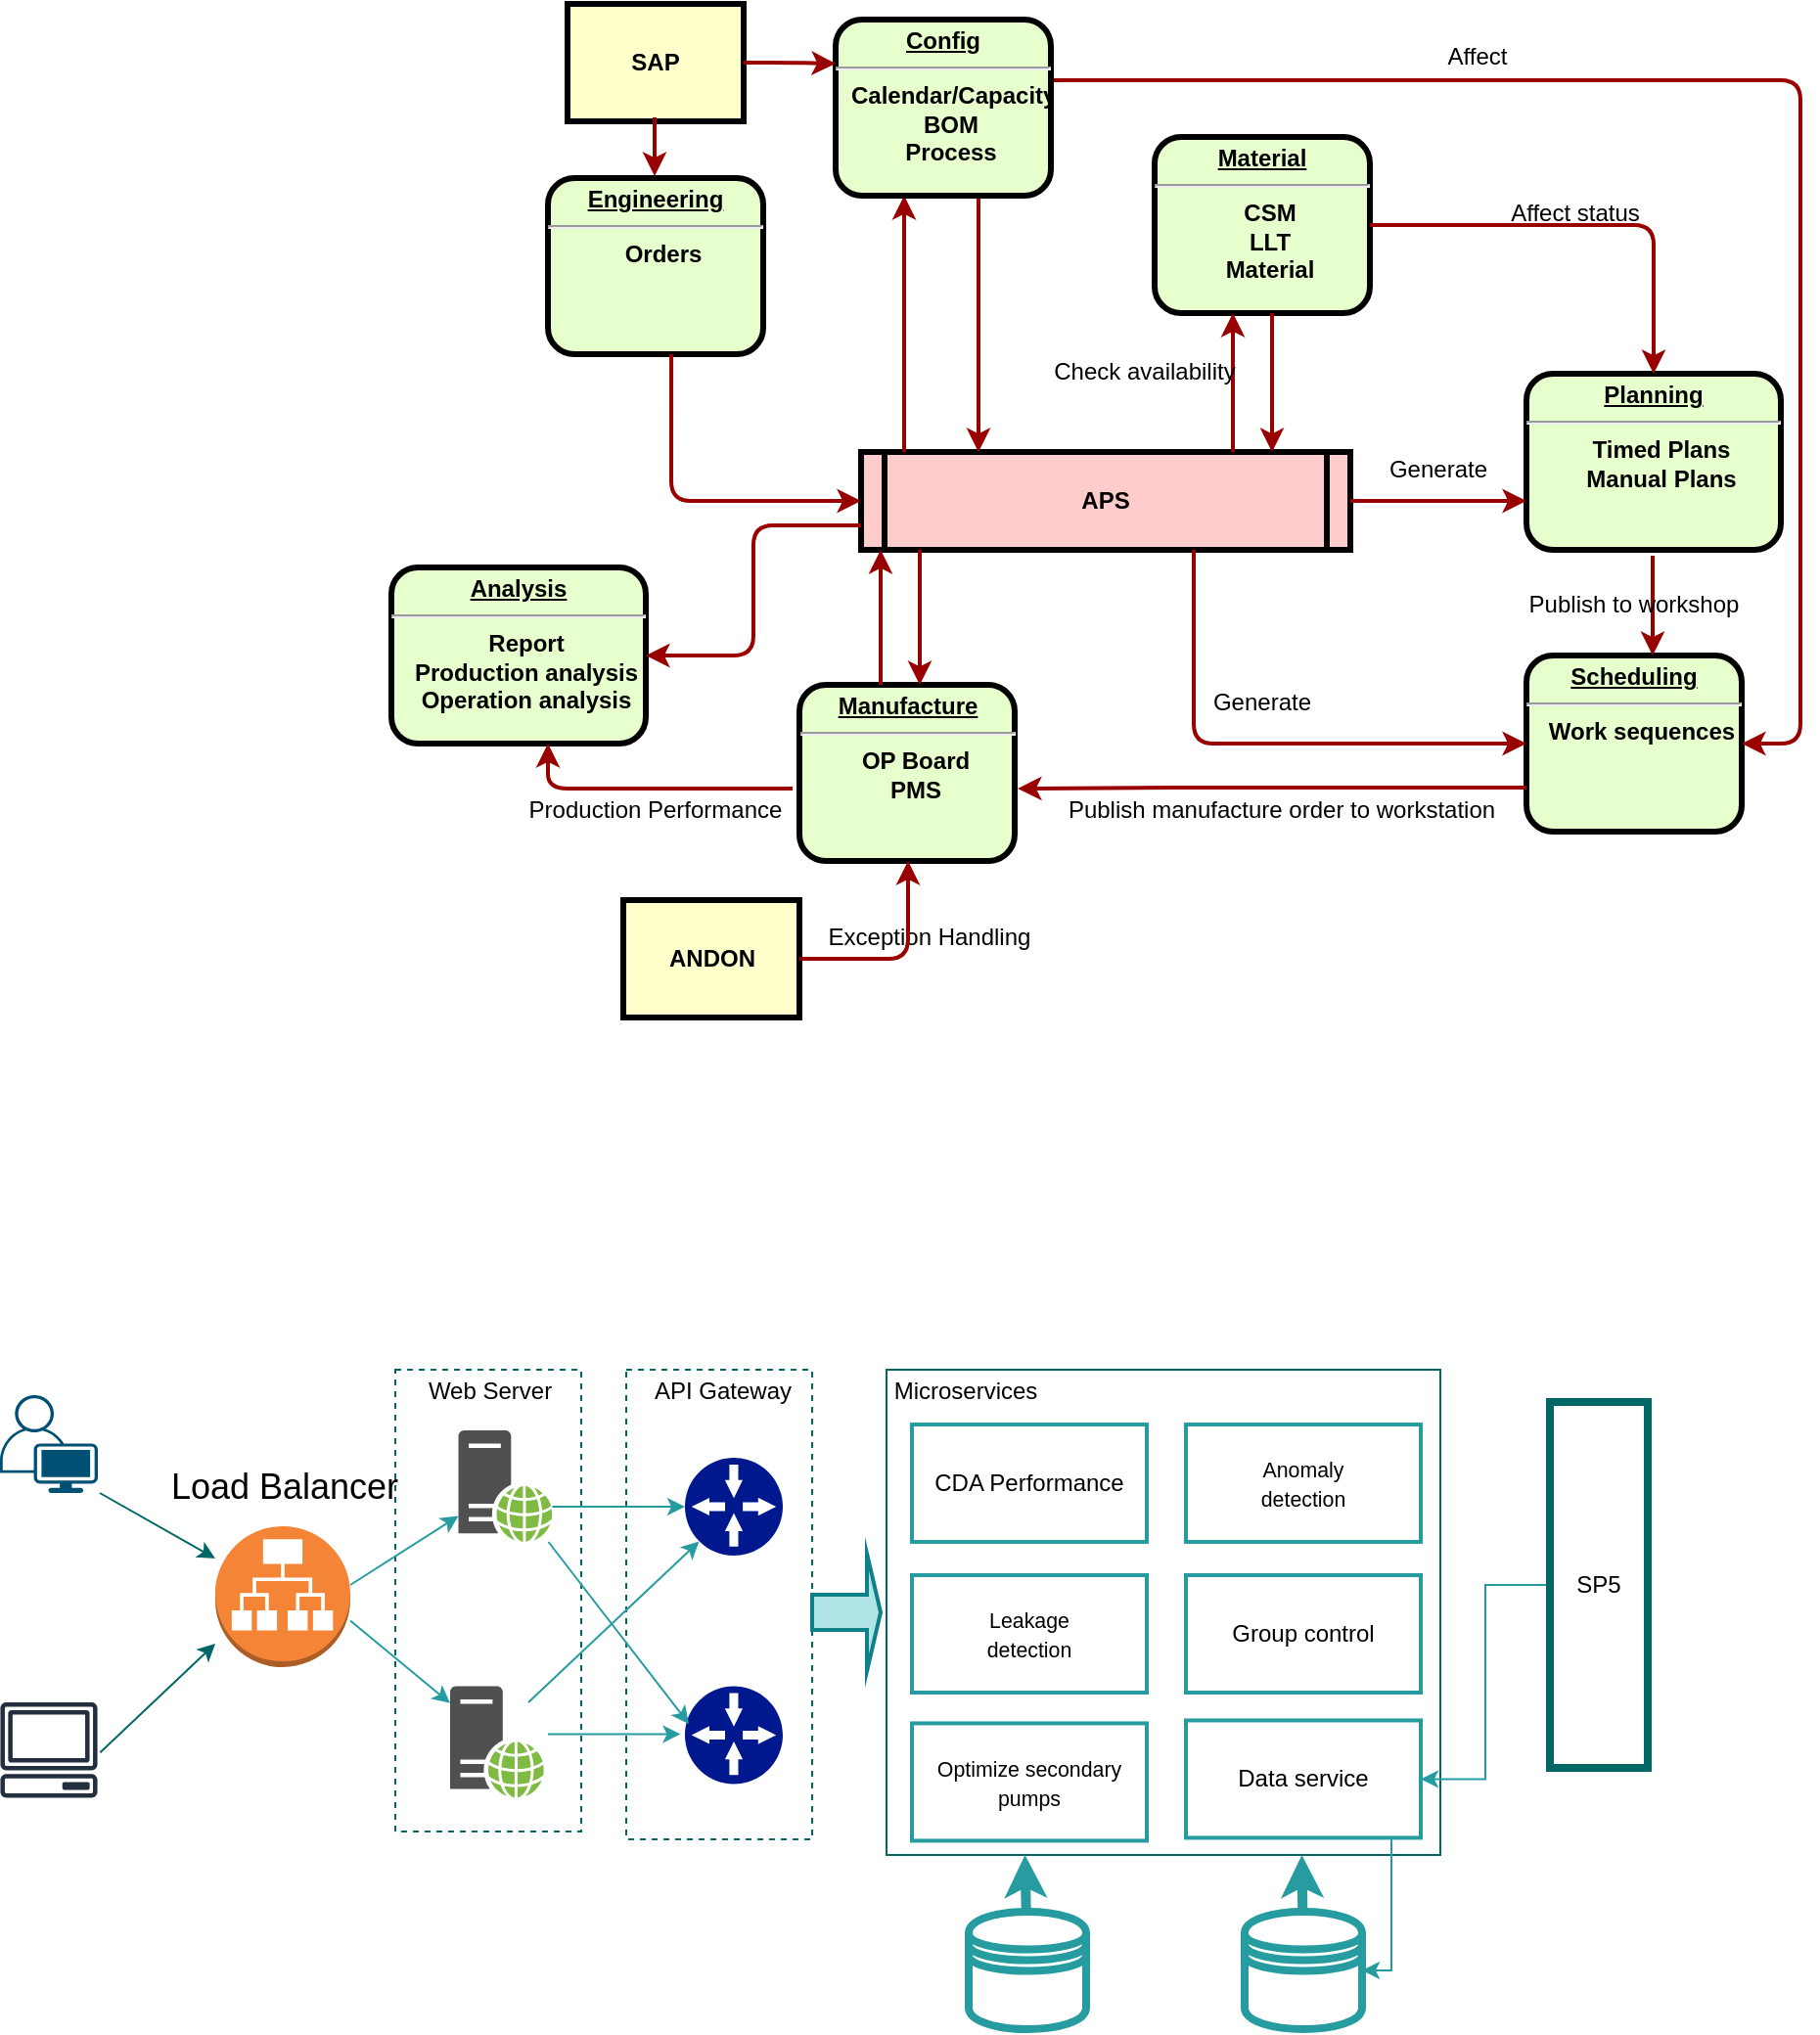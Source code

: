 <mxfile version="14.9.3" type="github">
  <diagram name="Page-1" id="c7558073-3199-34d8-9f00-42111426c3f3">
    <mxGraphModel dx="2248" dy="700" grid="1" gridSize="10" guides="1" tooltips="1" connect="1" arrows="1" fold="1" page="1" pageScale="1" pageWidth="826" pageHeight="1169" background="none" math="0" shadow="0">
      <root>
        <mxCell id="0" />
        <mxCell id="1" parent="0" />
        <mxCell id="UGUOo5JPgVysu9CYfJco-171" value="" style="rounded=0;whiteSpace=wrap;html=1;strokeWidth=1;strokeColor=#006666;dashed=1;" vertex="1" parent="1">
          <mxGeometry x="-18" y="860" width="95" height="236" as="geometry" />
        </mxCell>
        <mxCell id="UGUOo5JPgVysu9CYfJco-170" value="" style="rounded=0;whiteSpace=wrap;html=1;strokeWidth=1;strokeColor=#006666;dashed=1;" vertex="1" parent="1">
          <mxGeometry x="100" y="860" width="95" height="240" as="geometry" />
        </mxCell>
        <mxCell id="UGUOo5JPgVysu9CYfJco-162" value="" style="rounded=0;whiteSpace=wrap;html=1;strokeWidth=1;strokeColor=#006666;" vertex="1" parent="1">
          <mxGeometry x="233" y="860" width="283" height="248" as="geometry" />
        </mxCell>
        <mxCell id="5" value="APS" style="shape=process;whiteSpace=wrap;align=center;verticalAlign=middle;size=0.048;fontStyle=1;strokeWidth=3;fillColor=#FFCCCC" parent="1" vertex="1">
          <mxGeometry x="220" y="391" width="250" height="50" as="geometry" />
        </mxCell>
        <mxCell id="6" value="&lt;p style=&quot;margin: 0px ; margin-top: 4px ; text-align: center ; text-decoration: underline&quot;&gt;&lt;strong&gt;Engineering&lt;br&gt;&lt;/strong&gt;&lt;/p&gt;&lt;hr&gt;&lt;p style=&quot;margin: 0px ; margin-left: 8px&quot;&gt;Orders&lt;br&gt;&lt;/p&gt;" style="verticalAlign=middle;align=center;overflow=fill;fontSize=12;fontFamily=Helvetica;html=1;rounded=1;fontStyle=1;strokeWidth=3;fillColor=#E6FFCC" parent="1" vertex="1">
          <mxGeometry x="60" y="251" width="110" height="90" as="geometry" />
        </mxCell>
        <mxCell id="7" value="&lt;p style=&quot;margin: 0px ; margin-top: 4px ; text-align: center ; text-decoration: underline&quot;&gt;&lt;strong&gt;&lt;strong&gt;Planning&lt;/strong&gt;&lt;br&gt;&lt;/strong&gt;&lt;/p&gt;&lt;hr&gt;&lt;p style=&quot;margin: 0px ; margin-left: 8px&quot;&gt;Timed Plans&lt;br&gt;&lt;/p&gt;&lt;p style=&quot;margin: 0px ; margin-left: 8px&quot;&gt;Manual Plans&lt;br&gt;&lt;/p&gt;" style="verticalAlign=middle;align=center;overflow=fill;fontSize=12;fontFamily=Helvetica;html=1;rounded=1;fontStyle=1;strokeWidth=3;fillColor=#E6FFCC" parent="1" vertex="1">
          <mxGeometry x="560" y="351" width="130" height="90" as="geometry" />
        </mxCell>
        <mxCell id="8" value="&lt;p style=&quot;margin: 0px ; margin-top: 4px ; text-align: center ; text-decoration: underline&quot;&gt;&lt;strong&gt;Material&lt;br&gt;&lt;/strong&gt;&lt;/p&gt;&lt;hr&gt;&lt;p style=&quot;margin: 0px ; margin-left: 8px&quot;&gt;CSM&lt;/p&gt;&lt;p style=&quot;margin: 0px ; margin-left: 8px&quot;&gt;LLT&lt;/p&gt;&lt;p style=&quot;margin: 0px ; margin-left: 8px&quot;&gt;Material&lt;br&gt;&lt;/p&gt;" style="verticalAlign=middle;align=center;overflow=fill;fontSize=12;fontFamily=Helvetica;html=1;rounded=1;fontStyle=1;strokeWidth=3;fillColor=#E6FFCC" parent="1" vertex="1">
          <mxGeometry x="370" y="230" width="110" height="90" as="geometry" />
        </mxCell>
        <mxCell id="10" value="&lt;p style=&quot;margin: 0px ; margin-top: 4px ; text-align: center ; text-decoration: underline&quot;&gt;&lt;strong&gt;&lt;strong&gt;&lt;strong&gt;&lt;strong&gt;Manufacture&lt;/strong&gt;&lt;/strong&gt;&lt;/strong&gt;&lt;br&gt;&lt;/strong&gt;&lt;/p&gt;&lt;hr&gt;&lt;p style=&quot;margin: 0px ; margin-left: 8px&quot;&gt;OP Board&lt;br&gt;&lt;/p&gt;&lt;p style=&quot;margin: 0px ; margin-left: 8px&quot;&gt;PMS&lt;/p&gt;" style="verticalAlign=middle;align=center;overflow=fill;fontSize=12;fontFamily=Helvetica;html=1;rounded=1;fontStyle=1;strokeWidth=3;fillColor=#E6FFCC" parent="1" vertex="1">
          <mxGeometry x="188.5" y="510" width="110" height="90" as="geometry" />
        </mxCell>
        <mxCell id="13" value="ANDON" style="whiteSpace=wrap;align=center;verticalAlign=middle;fontStyle=1;strokeWidth=3;fillColor=#FFFFCC" parent="1" vertex="1">
          <mxGeometry x="98.5" y="620" width="90" height="60" as="geometry" />
        </mxCell>
        <mxCell id="11" value="&lt;p style=&quot;margin: 0px ; margin-top: 4px ; text-align: center ; text-decoration: underline&quot;&gt;&lt;strong&gt;Scheduling&lt;br&gt;&lt;/strong&gt;&lt;/p&gt;&lt;hr&gt;&lt;p style=&quot;margin: 0px ; margin-left: 8px&quot;&gt;Work sequences&lt;br&gt;&lt;/p&gt;&lt;p style=&quot;margin: 0px ; margin-left: 8px&quot;&gt;&lt;br&gt;&lt;/p&gt;" style="verticalAlign=middle;align=center;overflow=fill;fontSize=12;fontFamily=Helvetica;html=1;rounded=1;fontStyle=1;strokeWidth=3;fillColor=#E6FFCC" parent="1" vertex="1">
          <mxGeometry x="560" y="495" width="110" height="90" as="geometry" />
        </mxCell>
        <mxCell id="55" value="" style="edgeStyle=elbowEdgeStyle;elbow=horizontal;strokeColor=#990000;strokeWidth=2" parent="1" edge="1">
          <mxGeometry width="100" height="100" relative="1" as="geometry">
            <mxPoint x="242" y="391" as="sourcePoint" />
            <mxPoint x="242" y="260" as="targetPoint" />
            <Array as="points">
              <mxPoint x="242" y="370" />
            </Array>
          </mxGeometry>
        </mxCell>
        <mxCell id="56" value="" style="edgeStyle=elbowEdgeStyle;elbow=horizontal;strokeColor=#990000;strokeWidth=2" parent="1" source="2" target="5" edge="1">
          <mxGeometry width="100" height="100" relative="1" as="geometry">
            <mxPoint x="50" y="500" as="sourcePoint" />
            <mxPoint x="150" y="400" as="targetPoint" />
            <Array as="points">
              <mxPoint x="280" y="360" />
            </Array>
          </mxGeometry>
        </mxCell>
        <mxCell id="58" value="" style="edgeStyle=elbowEdgeStyle;elbow=horizontal;strokeColor=#990000;strokeWidth=2;entryX=0;entryY=0.5;entryDx=0;entryDy=0;exitX=0.573;exitY=1;exitDx=0;exitDy=0;exitPerimeter=0;" parent="1" source="6" target="5" edge="1">
          <mxGeometry width="100" height="100" relative="1" as="geometry">
            <mxPoint x="90" y="390" as="sourcePoint" />
            <mxPoint x="115" y="340" as="targetPoint" />
            <Array as="points">
              <mxPoint x="123" y="400" />
              <mxPoint x="115" y="390" />
            </Array>
          </mxGeometry>
        </mxCell>
        <mxCell id="72" value="" style="edgeStyle=elbowEdgeStyle;elbow=vertical;strokeColor=#990000;strokeWidth=2" parent="1" source="5" target="7" edge="1">
          <mxGeometry width="100" height="100" relative="1" as="geometry">
            <mxPoint x="500" y="500" as="sourcePoint" />
            <mxPoint x="600" y="400" as="targetPoint" />
            <Array as="points">
              <mxPoint x="650" y="410" />
            </Array>
          </mxGeometry>
        </mxCell>
        <mxCell id="74" value="Affect" style="text;spacingTop=-5;align=center" parent="1" vertex="1">
          <mxGeometry x="520" y="180.0" width="30" height="20" as="geometry" />
        </mxCell>
        <mxCell id="84" value="Exception Handling" style="text;spacingTop=-5;align=center" parent="1" vertex="1">
          <mxGeometry x="240.0" y="630.0" width="30" height="20" as="geometry" />
        </mxCell>
        <mxCell id="85" value="" style="edgeStyle=elbowEdgeStyle;elbow=horizontal;strokeColor=#990000;strokeWidth=2;entryX=0.5;entryY=1;entryDx=0;entryDy=0;exitX=1;exitY=0.5;exitDx=0;exitDy=0;" parent="1" source="13" target="10" edge="1">
          <mxGeometry width="100" height="100" relative="1" as="geometry">
            <mxPoint x="380" y="670" as="sourcePoint" />
            <mxPoint x="244" y="610" as="targetPoint" />
            <Array as="points">
              <mxPoint x="244" y="630" />
            </Array>
          </mxGeometry>
        </mxCell>
        <mxCell id="88" value="" style="edgeStyle=elbowEdgeStyle;elbow=horizontal;strokeColor=#990000;strokeWidth=2" parent="1" source="5" target="11" edge="1">
          <mxGeometry width="100" height="100" relative="1" as="geometry">
            <mxPoint x="50" y="500" as="sourcePoint" />
            <mxPoint x="380" y="570" as="targetPoint" />
            <Array as="points">
              <mxPoint x="390" y="470" />
            </Array>
          </mxGeometry>
        </mxCell>
        <mxCell id="89" value="" style="edgeStyle=elbowEdgeStyle;elbow=horizontal;strokeColor=#990000;strokeWidth=2;entryX=1;entryY=0.5;entryDx=0;entryDy=0;startArrow=none;exitX=0.991;exitY=0.344;exitDx=0;exitDy=0;exitPerimeter=0;" parent="1" source="2" target="11" edge="1">
          <mxGeometry width="100" height="100" relative="1" as="geometry">
            <mxPoint x="430" y="200" as="sourcePoint" />
            <mxPoint x="280" y="190" as="targetPoint" />
            <Array as="points">
              <mxPoint x="700" y="380" />
              <mxPoint x="410" y="200" />
              <mxPoint x="720" y="520" />
              <mxPoint x="590" y="220" />
              <mxPoint x="740" y="360" />
              <mxPoint x="450" y="210" />
              <mxPoint x="410" y="470" />
            </Array>
          </mxGeometry>
        </mxCell>
        <mxCell id="92" value="" style="edgeStyle=elbowEdgeStyle;elbow=horizontal;strokeColor=#990000;strokeWidth=2" parent="1" source="5" target="10" edge="1">
          <mxGeometry width="100" height="100" relative="1" as="geometry">
            <mxPoint x="30.0" y="500" as="sourcePoint" />
            <mxPoint x="130.0" y="400" as="targetPoint" />
            <Array as="points">
              <mxPoint x="250" y="470" />
            </Array>
          </mxGeometry>
        </mxCell>
        <mxCell id="93" value="" style="edgeStyle=elbowEdgeStyle;elbow=horizontal;strokeColor=#990000;strokeWidth=2" parent="1" source="10" target="5" edge="1">
          <mxGeometry width="100" height="100" relative="1" as="geometry">
            <mxPoint x="40" y="510" as="sourcePoint" />
            <mxPoint x="140" y="410" as="targetPoint" />
            <Array as="points">
              <mxPoint x="230" y="470" />
            </Array>
          </mxGeometry>
        </mxCell>
        <mxCell id="UGUOo5JPgVysu9CYfJco-96" value="" style="edgeStyle=elbowEdgeStyle;elbow=horizontal;strokeColor=#990000;strokeWidth=2" edge="1" parent="1">
          <mxGeometry width="100" height="100" relative="1" as="geometry">
            <mxPoint x="410" y="391" as="sourcePoint" />
            <mxPoint x="410" y="320" as="targetPoint" />
            <Array as="points">
              <mxPoint x="410" y="370" />
            </Array>
          </mxGeometry>
        </mxCell>
        <mxCell id="UGUOo5JPgVysu9CYfJco-97" value="" style="edgeStyle=elbowEdgeStyle;elbow=horizontal;strokeColor=#990000;strokeWidth=2" edge="1" parent="1">
          <mxGeometry width="100" height="100" relative="1" as="geometry">
            <mxPoint x="430" y="320" as="sourcePoint" />
            <mxPoint x="430" y="391" as="targetPoint" />
            <Array as="points">
              <mxPoint x="430" y="360" />
            </Array>
          </mxGeometry>
        </mxCell>
        <mxCell id="2" value="&lt;p style=&quot;margin: 0px ; margin-top: 4px ; text-align: center ; text-decoration: underline&quot;&gt;&lt;strong&gt;Config&lt;br&gt;&lt;/strong&gt;&lt;/p&gt;&lt;hr&gt;&lt;p style=&quot;margin: 0px ; margin-left: 8px&quot;&gt;Calendar/Capacity&lt;/p&gt;&lt;p style=&quot;margin: 0px ; margin-left: 8px&quot;&gt;BOM&lt;/p&gt;&lt;p style=&quot;margin: 0px ; margin-left: 8px&quot;&gt;Process&lt;br&gt;&lt;/p&gt;" style="verticalAlign=middle;align=center;overflow=fill;fontSize=12;fontFamily=Helvetica;html=1;rounded=1;fontStyle=1;strokeWidth=3;fillColor=#E6FFCC" parent="1" vertex="1">
          <mxGeometry x="207" y="170" width="110" height="90" as="geometry" />
        </mxCell>
        <mxCell id="UGUOo5JPgVysu9CYfJco-103" value="" style="edgeStyle=elbowEdgeStyle;elbow=horizontal;strokeColor=#990000;strokeWidth=2;exitX=0;exitY=0.75;exitDx=0;exitDy=0;" edge="1" parent="1" source="11">
          <mxGeometry width="100" height="100" relative="1" as="geometry">
            <mxPoint x="290" y="270" as="sourcePoint" />
            <mxPoint x="300" y="563" as="targetPoint" />
            <Array as="points">
              <mxPoint x="390" y="580" />
            </Array>
          </mxGeometry>
        </mxCell>
        <mxCell id="UGUOo5JPgVysu9CYfJco-104" value="&lt;p style=&quot;margin: 0px ; margin-top: 4px ; text-align: center ; text-decoration: underline&quot;&gt;&lt;strong&gt;&lt;strong&gt;&lt;strong&gt;&lt;strong&gt;Analysis&lt;/strong&gt;&lt;/strong&gt;&lt;/strong&gt;&lt;br&gt;&lt;/strong&gt;&lt;/p&gt;&lt;hr&gt;&lt;p style=&quot;margin: 0px ; margin-left: 8px&quot;&gt;Report&lt;br&gt;&lt;/p&gt;&lt;p style=&quot;margin: 0px ; margin-left: 8px&quot;&gt;Production analysis&lt;br&gt;&lt;/p&gt;&lt;p style=&quot;margin: 0px ; margin-left: 8px&quot;&gt;Operation analysis&lt;br&gt;&lt;/p&gt;" style="verticalAlign=middle;align=center;overflow=fill;fontSize=12;fontFamily=Helvetica;html=1;rounded=1;fontStyle=1;strokeWidth=3;fillColor=#E6FFCC" vertex="1" parent="1">
          <mxGeometry x="-20" y="450" width="130" height="90" as="geometry" />
        </mxCell>
        <mxCell id="UGUOo5JPgVysu9CYfJco-105" value="" style="edgeStyle=elbowEdgeStyle;elbow=horizontal;strokeColor=#990000;strokeWidth=2;exitX=0;exitY=0.75;exitDx=0;exitDy=0;entryX=1;entryY=0.5;entryDx=0;entryDy=0;" edge="1" parent="1" source="5" target="UGUOo5JPgVysu9CYfJco-104">
          <mxGeometry width="100" height="100" relative="1" as="geometry">
            <mxPoint x="230" y="430" as="sourcePoint" />
            <mxPoint x="125" y="350" as="targetPoint" />
            <Array as="points" />
          </mxGeometry>
        </mxCell>
        <mxCell id="UGUOo5JPgVysu9CYfJco-106" value="" style="edgeStyle=elbowEdgeStyle;elbow=horizontal;strokeColor=#990000;strokeWidth=2;exitX=-0.032;exitY=0.589;exitDx=0;exitDy=0;exitPerimeter=0;" edge="1" parent="1" source="10">
          <mxGeometry width="100" height="100" relative="1" as="geometry">
            <mxPoint x="230" y="438.5" as="sourcePoint" />
            <mxPoint x="60" y="540" as="targetPoint" />
            <Array as="points">
              <mxPoint x="60" y="580" />
            </Array>
          </mxGeometry>
        </mxCell>
        <mxCell id="UGUOo5JPgVysu9CYfJco-107" value="Production Performance" style="text;spacingTop=-5;align=center" vertex="1" parent="1">
          <mxGeometry x="100.0" y="565.0" width="30" height="20" as="geometry" />
        </mxCell>
        <mxCell id="UGUOo5JPgVysu9CYfJco-108" value="SAP" style="whiteSpace=wrap;align=center;verticalAlign=middle;fontStyle=1;strokeWidth=3;fillColor=#FFFFCC" vertex="1" parent="1">
          <mxGeometry x="70.0" y="162" width="90" height="60" as="geometry" />
        </mxCell>
        <mxCell id="UGUOo5JPgVysu9CYfJco-109" value="" style="edgeStyle=elbowEdgeStyle;elbow=horizontal;strokeColor=#990000;strokeWidth=2" edge="1" parent="1">
          <mxGeometry width="100" height="100" relative="1" as="geometry">
            <mxPoint x="114.5" y="220" as="sourcePoint" />
            <mxPoint x="115" y="250" as="targetPoint" />
            <Array as="points">
              <mxPoint x="114.5" y="320" />
            </Array>
          </mxGeometry>
        </mxCell>
        <mxCell id="UGUOo5JPgVysu9CYfJco-110" value="" style="edgeStyle=elbowEdgeStyle;elbow=horizontal;strokeColor=#990000;strokeWidth=2;exitX=1;exitY=0.5;exitDx=0;exitDy=0;entryX=0;entryY=0.25;entryDx=0;entryDy=0;" edge="1" parent="1" source="UGUOo5JPgVysu9CYfJco-108" target="2">
          <mxGeometry width="100" height="100" relative="1" as="geometry">
            <mxPoint x="420" y="401" as="sourcePoint" />
            <mxPoint x="420" y="330" as="targetPoint" />
            <Array as="points" />
          </mxGeometry>
        </mxCell>
        <mxCell id="UGUOo5JPgVysu9CYfJco-112" value="" style="edgeStyle=elbowEdgeStyle;elbow=horizontal;strokeColor=#990000;strokeWidth=2;" edge="1" parent="1">
          <mxGeometry width="100" height="100" relative="1" as="geometry">
            <mxPoint x="624.5" y="444" as="sourcePoint" />
            <mxPoint x="624.5" y="495" as="targetPoint" />
            <Array as="points">
              <mxPoint x="624.5" y="485" />
            </Array>
          </mxGeometry>
        </mxCell>
        <mxCell id="UGUOo5JPgVysu9CYfJco-114" value="" style="edgeStyle=elbowEdgeStyle;elbow=horizontal;strokeColor=#990000;strokeWidth=2;exitX=1;exitY=0.5;exitDx=0;exitDy=0;entryX=0.5;entryY=0;entryDx=0;entryDy=0;" edge="1" parent="1" source="8" target="7">
          <mxGeometry width="100" height="100" relative="1" as="geometry">
            <mxPoint x="570" y="270" as="sourcePoint" />
            <mxPoint x="570" y="341" as="targetPoint" />
            <Array as="points">
              <mxPoint x="625" y="310" />
            </Array>
          </mxGeometry>
        </mxCell>
        <mxCell id="UGUOo5JPgVysu9CYfJco-115" value="Affect status" style="text;spacingTop=-5;align=center" vertex="1" parent="1">
          <mxGeometry x="550" y="260" width="70" height="20" as="geometry" />
        </mxCell>
        <mxCell id="UGUOo5JPgVysu9CYfJco-117" value="Publish manufacture order to workstation" style="text;spacingTop=-5;align=center" vertex="1" parent="1">
          <mxGeometry x="400" y="565" width="70" height="20" as="geometry" />
        </mxCell>
        <mxCell id="UGUOo5JPgVysu9CYfJco-118" value="Generate" style="text;spacingTop=-5;align=center" vertex="1" parent="1">
          <mxGeometry x="480" y="391" width="70" height="20" as="geometry" />
        </mxCell>
        <mxCell id="UGUOo5JPgVysu9CYfJco-119" value="Generate" style="text;spacingTop=-5;align=center" vertex="1" parent="1">
          <mxGeometry x="390" y="510" width="70" height="20" as="geometry" />
        </mxCell>
        <mxCell id="UGUOo5JPgVysu9CYfJco-120" value="Publish to workshop" style="text;spacingTop=-5;align=center" vertex="1" parent="1">
          <mxGeometry x="580" y="460" width="70" height="20" as="geometry" />
        </mxCell>
        <mxCell id="UGUOo5JPgVysu9CYfJco-121" value="Check availability" style="text;spacingTop=-5;align=center" vertex="1" parent="1">
          <mxGeometry x="330" y="341" width="70" height="20" as="geometry" />
        </mxCell>
        <mxCell id="UGUOo5JPgVysu9CYfJco-123" value="" style="outlineConnect=0;fontColor=#232F3E;gradientColor=none;fillColor=#232F3E;strokeColor=none;dashed=0;verticalLabelPosition=bottom;verticalAlign=top;align=center;html=1;fontSize=12;fontStyle=0;aspect=fixed;pointerEvents=1;shape=mxgraph.aws4.client;" vertex="1" parent="1">
          <mxGeometry x="-220" y="1030" width="50" height="48.72" as="geometry" />
        </mxCell>
        <mxCell id="UGUOo5JPgVysu9CYfJco-124" value="" style="points=[[0.35,0,0],[0.98,0.51,0],[1,0.71,0],[0.67,1,0],[0,0.795,0],[0,0.65,0]];verticalLabelPosition=bottom;html=1;verticalAlign=top;aspect=fixed;align=center;pointerEvents=1;shape=mxgraph.cisco19.user;fillColor=#005073;strokeColor=none;" vertex="1" parent="1">
          <mxGeometry x="-220" y="873" width="50" height="50" as="geometry" />
        </mxCell>
        <mxCell id="UGUOo5JPgVysu9CYfJco-125" value="" style="shape=image;html=1;verticalAlign=top;verticalLabelPosition=bottom;labelBackgroundColor=#ffffff;imageAspect=0;aspect=fixed;image=https://cdn4.iconfinder.com/data/icons/logos-brands-5/24/nginx-128.png" vertex="1" parent="1">
          <mxGeometry x="10" y="1100" width="48" height="48" as="geometry" />
        </mxCell>
        <mxCell id="UGUOo5JPgVysu9CYfJco-129" value="" style="aspect=fixed;pointerEvents=1;shadow=0;dashed=0;html=1;strokeColor=none;labelPosition=center;verticalLabelPosition=bottom;verticalAlign=top;align=center;fillColor=#00188D;shape=mxgraph.mscae.enterprise.gateway" vertex="1" parent="1">
          <mxGeometry x="130" y="905" width="50" height="50" as="geometry" />
        </mxCell>
        <mxCell id="UGUOo5JPgVysu9CYfJco-130" value="" style="outlineConnect=0;dashed=0;verticalLabelPosition=bottom;verticalAlign=top;align=center;html=1;shape=mxgraph.aws3.application_load_balancer;fillColor=#F58536;gradientColor=none;" vertex="1" parent="1">
          <mxGeometry x="-110" y="940" width="69" height="72" as="geometry" />
        </mxCell>
        <mxCell id="UGUOo5JPgVysu9CYfJco-132" value="" style="pointerEvents=1;shadow=0;dashed=0;html=1;strokeColor=none;fillColor=#505050;labelPosition=center;verticalLabelPosition=bottom;verticalAlign=top;outlineConnect=0;align=center;shape=mxgraph.office.servers.web_server_green;" vertex="1" parent="1">
          <mxGeometry x="14.25" y="891" width="48" height="57" as="geometry" />
        </mxCell>
        <mxCell id="UGUOo5JPgVysu9CYfJco-133" value="" style="pointerEvents=1;shadow=0;dashed=0;html=1;strokeColor=none;fillColor=#505050;labelPosition=center;verticalLabelPosition=bottom;verticalAlign=top;outlineConnect=0;align=center;shape=mxgraph.office.servers.web_server_green;" vertex="1" parent="1">
          <mxGeometry x="10" y="1021.72" width="48" height="57" as="geometry" />
        </mxCell>
        <mxCell id="UGUOo5JPgVysu9CYfJco-136" value="" style="endArrow=classic;html=1;exitX=1.02;exitY=1;exitDx=0;exitDy=0;exitPerimeter=0;strokeColor=#006666;" edge="1" parent="1" source="UGUOo5JPgVysu9CYfJco-124" target="UGUOo5JPgVysu9CYfJco-130">
          <mxGeometry width="50" height="50" relative="1" as="geometry">
            <mxPoint x="330" y="970" as="sourcePoint" />
            <mxPoint x="380" y="920" as="targetPoint" />
          </mxGeometry>
        </mxCell>
        <mxCell id="UGUOo5JPgVysu9CYfJco-138" value="" style="endArrow=classic;html=1;exitX=1.028;exitY=0.526;exitDx=0;exitDy=0;exitPerimeter=0;strokeColor=#006666;" edge="1" parent="1" source="UGUOo5JPgVysu9CYfJco-123">
          <mxGeometry width="50" height="50" relative="1" as="geometry">
            <mxPoint x="330" y="980" as="sourcePoint" />
            <mxPoint x="-110" y="1000" as="targetPoint" />
          </mxGeometry>
        </mxCell>
        <mxCell id="UGUOo5JPgVysu9CYfJco-139" value="&lt;font style=&quot;font-size: 18px&quot;&gt;Load Balancer&lt;/font&gt;" style="text;html=1;resizable=0;autosize=1;align=center;verticalAlign=middle;points=[];fillColor=none;strokeColor=none;rounded=0;strokeWidth=4;" vertex="1" parent="1">
          <mxGeometry x="-140.5" y="910" width="130" height="20" as="geometry" />
        </mxCell>
        <mxCell id="UGUOo5JPgVysu9CYfJco-140" value="" style="endArrow=classic;html=1;exitX=1.02;exitY=1;exitDx=0;exitDy=0;exitPerimeter=0;strokeColor=#269CA1;" edge="1" parent="1" target="UGUOo5JPgVysu9CYfJco-132">
          <mxGeometry width="50" height="50" relative="1" as="geometry">
            <mxPoint x="-41" y="970" as="sourcePoint" />
            <mxPoint x="18" y="1003.444" as="targetPoint" />
          </mxGeometry>
        </mxCell>
        <mxCell id="UGUOo5JPgVysu9CYfJco-141" value="" style="endArrow=classic;html=1;exitX=1.02;exitY=1;exitDx=0;exitDy=0;exitPerimeter=0;strokeColor=#269CA1;" edge="1" parent="1" target="UGUOo5JPgVysu9CYfJco-133">
          <mxGeometry width="50" height="50" relative="1" as="geometry">
            <mxPoint x="-41" y="988.28" as="sourcePoint" />
            <mxPoint x="10" y="1022" as="targetPoint" />
          </mxGeometry>
        </mxCell>
        <mxCell id="UGUOo5JPgVysu9CYfJco-142" value="Web Server" style="text;html=1;resizable=0;autosize=1;align=center;verticalAlign=middle;points=[];fillColor=none;strokeColor=none;rounded=0;strokeWidth=4;" vertex="1" parent="1">
          <mxGeometry x="-10" y="861" width="80" height="20" as="geometry" />
        </mxCell>
        <mxCell id="UGUOo5JPgVysu9CYfJco-143" value="" style="aspect=fixed;pointerEvents=1;shadow=0;dashed=0;html=1;strokeColor=none;labelPosition=center;verticalLabelPosition=bottom;verticalAlign=top;align=center;fillColor=#00188D;shape=mxgraph.mscae.enterprise.gateway" vertex="1" parent="1">
          <mxGeometry x="130" y="1021.72" width="50" height="50" as="geometry" />
        </mxCell>
        <mxCell id="UGUOo5JPgVysu9CYfJco-144" value="" style="endArrow=classic;html=1;exitX=1.02;exitY=1;exitDx=0;exitDy=0;exitPerimeter=0;entryX=0;entryY=0.5;entryDx=0;entryDy=0;entryPerimeter=0;strokeColor=#269CA1;" edge="1" parent="1" target="UGUOo5JPgVysu9CYfJco-129">
          <mxGeometry width="50" height="50" relative="1" as="geometry">
            <mxPoint x="62.25" y="930" as="sourcePoint" />
            <mxPoint x="117.5" y="894.793" as="targetPoint" />
          </mxGeometry>
        </mxCell>
        <mxCell id="UGUOo5JPgVysu9CYfJco-145" value="" style="endArrow=classic;html=1;entryX=0.04;entryY=0.386;entryDx=0;entryDy=0;entryPerimeter=0;strokeColor=#269CA1;" edge="1" parent="1" source="UGUOo5JPgVysu9CYfJco-132" target="UGUOo5JPgVysu9CYfJco-143">
          <mxGeometry width="50" height="50" relative="1" as="geometry">
            <mxPoint x="72.25" y="940" as="sourcePoint" />
            <mxPoint x="140" y="940" as="targetPoint" />
          </mxGeometry>
        </mxCell>
        <mxCell id="UGUOo5JPgVysu9CYfJco-146" value="" style="endArrow=classic;html=1;entryX=0.145;entryY=0.855;entryDx=0;entryDy=0;entryPerimeter=0;strokeColor=#269CA1;" edge="1" parent="1" target="UGUOo5JPgVysu9CYfJco-129">
          <mxGeometry width="50" height="50" relative="1" as="geometry">
            <mxPoint x="50" y="1030" as="sourcePoint" />
            <mxPoint x="150" y="950" as="targetPoint" />
          </mxGeometry>
        </mxCell>
        <mxCell id="UGUOo5JPgVysu9CYfJco-147" value="" style="endArrow=classic;html=1;exitX=1.02;exitY=1;exitDx=0;exitDy=0;exitPerimeter=0;entryX=0;entryY=0.5;entryDx=0;entryDy=0;entryPerimeter=0;strokeColor=#269CA1;" edge="1" parent="1">
          <mxGeometry width="50" height="50" relative="1" as="geometry">
            <mxPoint x="60" y="1046.22" as="sourcePoint" />
            <mxPoint x="127.75" y="1046.22" as="targetPoint" />
          </mxGeometry>
        </mxCell>
        <mxCell id="UGUOo5JPgVysu9CYfJco-148" value="API Gateway" style="text;html=1;resizable=0;autosize=1;align=center;verticalAlign=middle;points=[];fillColor=none;strokeColor=none;rounded=0;strokeWidth=4;" vertex="1" parent="1">
          <mxGeometry x="108.5" y="861" width="80" height="20" as="geometry" />
        </mxCell>
        <mxCell id="UGUOo5JPgVysu9CYfJco-152" value="CDA Performance" style="rounded=0;whiteSpace=wrap;html=1;strokeWidth=2;strokeColor=#269CA1;" vertex="1" parent="1">
          <mxGeometry x="246" y="888" width="120" height="60" as="geometry" />
        </mxCell>
        <mxCell id="UGUOo5JPgVysu9CYfJco-153" value="&lt;font face=&quot;Helvetica&quot;&gt;&lt;span style=&quot;font-size: 8pt ; color: black&quot;&gt;Leakage&lt;br&gt;detection&lt;/span&gt;&lt;/font&gt;" style="rounded=0;whiteSpace=wrap;html=1;strokeWidth=2;strokeColor=#269CA1;" vertex="1" parent="1">
          <mxGeometry x="246" y="965" width="120" height="60" as="geometry" />
        </mxCell>
        <mxCell id="UGUOo5JPgVysu9CYfJco-154" value="&lt;span style=&quot;font-size: 8pt ; font-family: &amp;#34;arial&amp;#34;&quot;&gt;Optimize&lt;/span&gt;&lt;span style=&quot;font-size: 8pt ; font-family: &amp;#34;arial&amp;#34;&quot;&gt; secondary pumps&lt;/span&gt;" style="rounded=0;whiteSpace=wrap;html=1;strokeWidth=2;strokeColor=#269CA1;" vertex="1" parent="1">
          <mxGeometry x="246" y="1040.72" width="120" height="60" as="geometry" />
        </mxCell>
        <mxCell id="UGUOo5JPgVysu9CYfJco-155" value="Group control" style="rounded=0;whiteSpace=wrap;html=1;strokeWidth=2;strokeColor=#269CA1;" vertex="1" parent="1">
          <mxGeometry x="386" y="965" width="120" height="60" as="geometry" />
        </mxCell>
        <mxCell id="UGUOo5JPgVysu9CYfJco-156" value="&lt;font face=&quot;Helvetica&quot;&gt;&lt;span style=&quot;font-size: 8pt ; color: black&quot;&gt;Anomaly&lt;br&gt;detection&lt;/span&gt;&lt;/font&gt;" style="rounded=0;whiteSpace=wrap;html=1;strokeWidth=2;strokeColor=#269CA1;" vertex="1" parent="1">
          <mxGeometry x="386" y="888" width="120" height="60" as="geometry" />
        </mxCell>
        <mxCell id="UGUOo5JPgVysu9CYfJco-157" value="" style="shape=datastore;whiteSpace=wrap;html=1;strokeWidth=4;strokeColor=#269CA1;" vertex="1" parent="1">
          <mxGeometry x="416" y="1137" width="60" height="60" as="geometry" />
        </mxCell>
        <mxCell id="UGUOo5JPgVysu9CYfJco-158" value="" style="shape=datastore;whiteSpace=wrap;html=1;strokeWidth=4;strokeColor=#269CA1;" vertex="1" parent="1">
          <mxGeometry x="275" y="1137" width="60" height="60" as="geometry" />
        </mxCell>
        <mxCell id="UGUOo5JPgVysu9CYfJco-159" value="Data service" style="rounded=0;whiteSpace=wrap;html=1;strokeWidth=2;strokeColor=#269CA1;" vertex="1" parent="1">
          <mxGeometry x="386" y="1039.22" width="120" height="60" as="geometry" />
        </mxCell>
        <mxCell id="UGUOo5JPgVysu9CYfJco-168" style="edgeStyle=orthogonalEdgeStyle;rounded=0;orthogonalLoop=1;jettySize=auto;html=1;exitX=0;exitY=0.5;exitDx=0;exitDy=0;strokeWidth=1;strokeColor=#269CA1;" edge="1" parent="1" source="UGUOo5JPgVysu9CYfJco-160" target="UGUOo5JPgVysu9CYfJco-159">
          <mxGeometry relative="1" as="geometry" />
        </mxCell>
        <mxCell id="UGUOo5JPgVysu9CYfJco-160" value="SP5" style="rounded=0;whiteSpace=wrap;html=1;strokeWidth=4;strokeColor=#006666;" vertex="1" parent="1">
          <mxGeometry x="572" y="876.5" width="50" height="187" as="geometry" />
        </mxCell>
        <mxCell id="UGUOo5JPgVysu9CYfJco-165" value="" style="endArrow=classic;html=1;entryX=0.25;entryY=1;entryDx=0;entryDy=0;strokeColor=#269CA1;strokeWidth=5;" edge="1" parent="1" source="UGUOo5JPgVysu9CYfJco-158" target="UGUOo5JPgVysu9CYfJco-162">
          <mxGeometry width="50" height="50" relative="1" as="geometry">
            <mxPoint x="318.25" y="1180" as="sourcePoint" />
            <mxPoint x="386" y="1180" as="targetPoint" />
          </mxGeometry>
        </mxCell>
        <mxCell id="UGUOo5JPgVysu9CYfJco-166" value="" style="endArrow=classic;html=1;entryX=0.75;entryY=1;entryDx=0;entryDy=0;strokeColor=#269CA1;strokeWidth=5;" edge="1" parent="1" source="UGUOo5JPgVysu9CYfJco-157" target="UGUOo5JPgVysu9CYfJco-162">
          <mxGeometry width="50" height="50" relative="1" as="geometry">
            <mxPoint x="314.44" y="1147" as="sourcePoint" />
            <mxPoint x="313.75" y="1110" as="targetPoint" />
          </mxGeometry>
        </mxCell>
        <mxCell id="UGUOo5JPgVysu9CYfJco-169" style="edgeStyle=orthogonalEdgeStyle;rounded=0;orthogonalLoop=1;jettySize=auto;html=1;strokeWidth=1;strokeColor=#269CA1;" edge="1" parent="1" target="UGUOo5JPgVysu9CYfJco-157">
          <mxGeometry relative="1" as="geometry">
            <mxPoint x="491" y="1100" as="sourcePoint" />
            <mxPoint x="481" y="1167" as="targetPoint" />
            <Array as="points">
              <mxPoint x="491" y="1167" />
            </Array>
          </mxGeometry>
        </mxCell>
        <mxCell id="UGUOo5JPgVysu9CYfJco-172" value="Microservices" style="text;html=1;resizable=0;autosize=1;align=center;verticalAlign=middle;points=[];fillColor=none;strokeColor=none;rounded=0;strokeWidth=4;" vertex="1" parent="1">
          <mxGeometry x="228" y="861" width="90" height="20" as="geometry" />
        </mxCell>
        <mxCell id="UGUOo5JPgVysu9CYfJco-174" value="" style="shape=singleArrow;whiteSpace=wrap;html=1;strokeWidth=2;strokeColor=#0e8088;fillColor=#b0e3e6;" vertex="1" parent="1">
          <mxGeometry x="195" y="954" width="35" height="60" as="geometry" />
        </mxCell>
      </root>
    </mxGraphModel>
  </diagram>
</mxfile>
